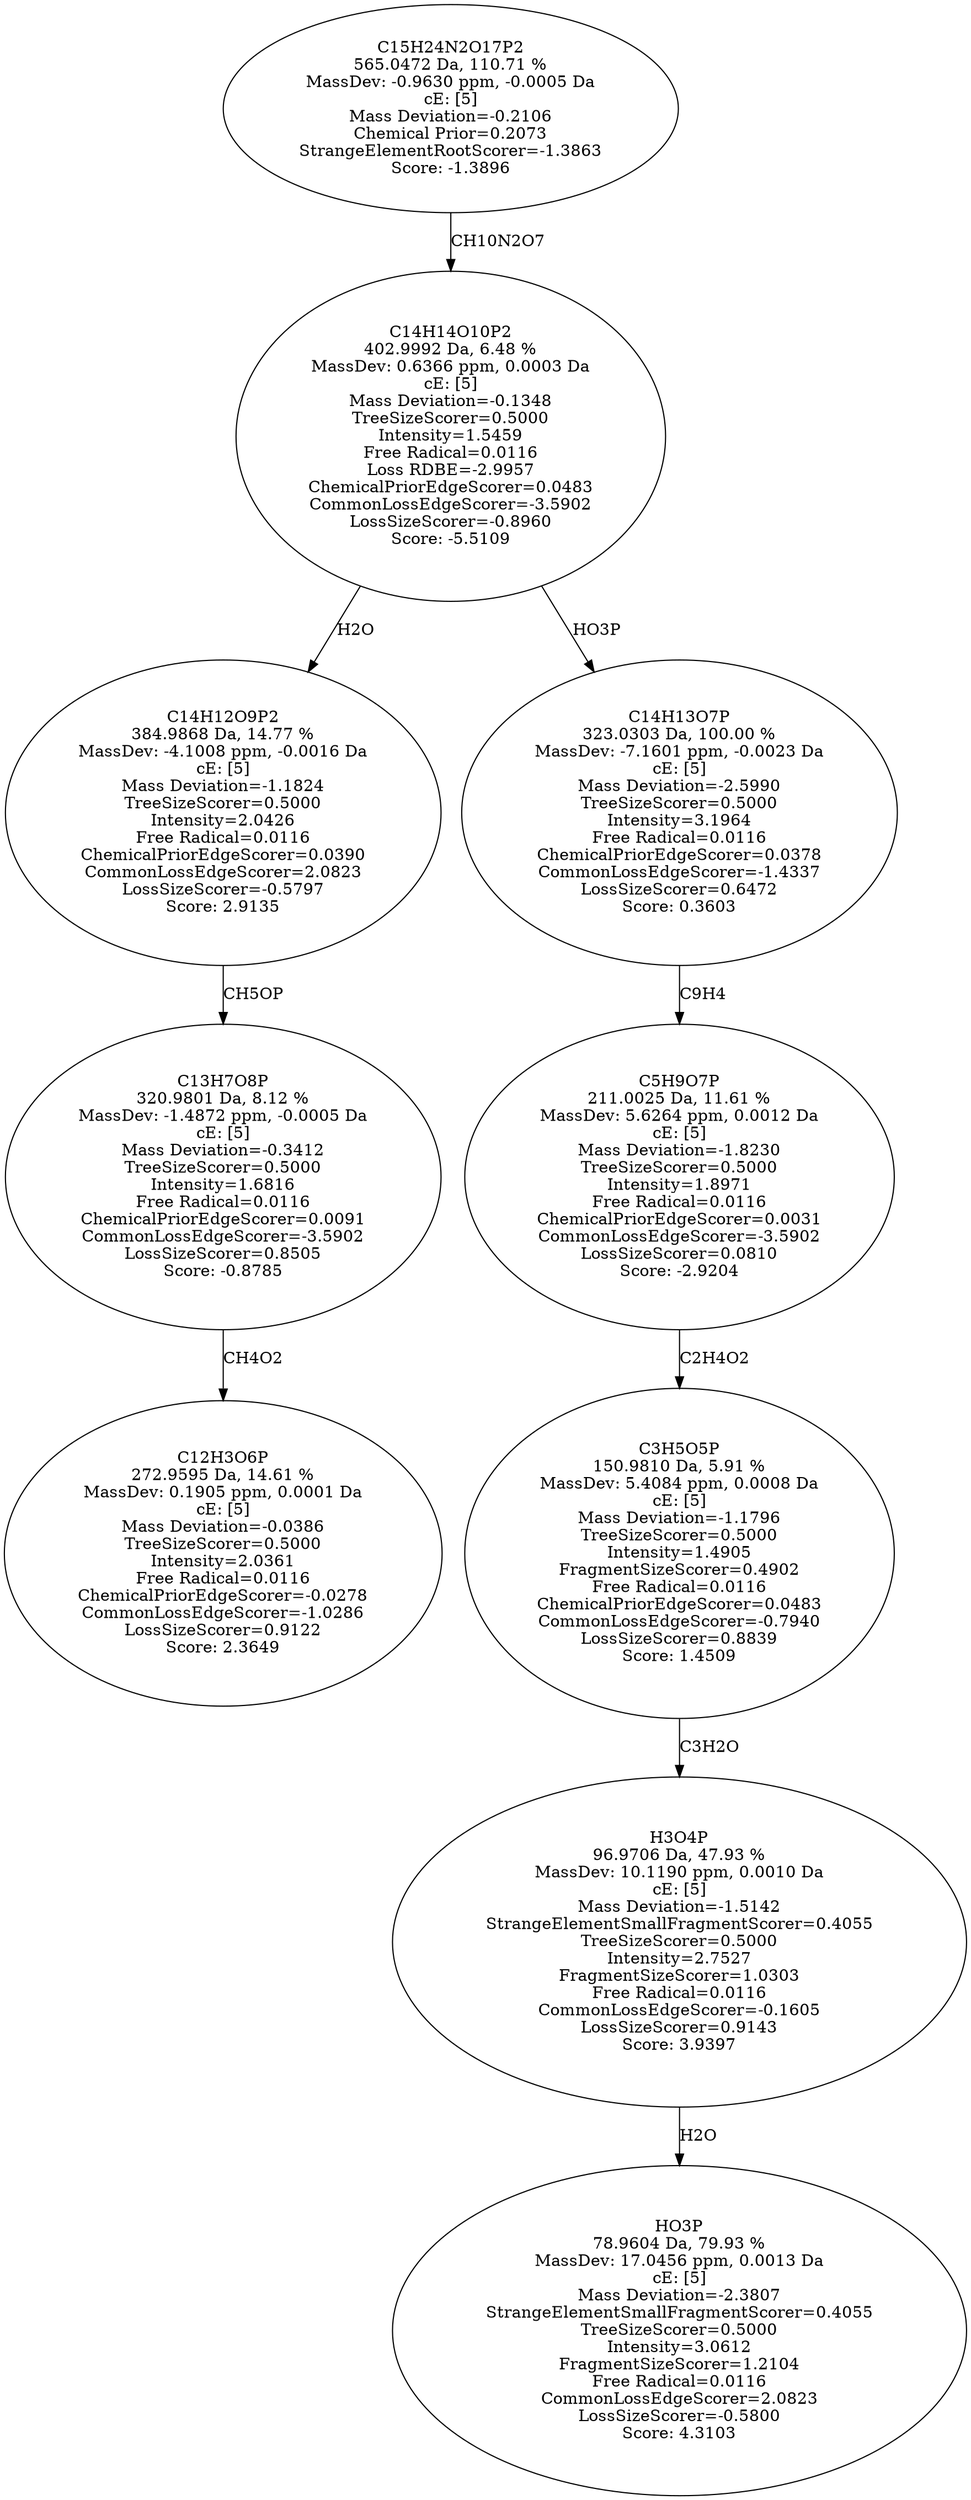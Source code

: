 strict digraph {
v1 [label="C12H3O6P\n272.9595 Da, 14.61 %\nMassDev: 0.1905 ppm, 0.0001 Da\ncE: [5]\nMass Deviation=-0.0386\nTreeSizeScorer=0.5000\nIntensity=2.0361\nFree Radical=0.0116\nChemicalPriorEdgeScorer=-0.0278\nCommonLossEdgeScorer=-1.0286\nLossSizeScorer=0.9122\nScore: 2.3649"];
v2 [label="C13H7O8P\n320.9801 Da, 8.12 %\nMassDev: -1.4872 ppm, -0.0005 Da\ncE: [5]\nMass Deviation=-0.3412\nTreeSizeScorer=0.5000\nIntensity=1.6816\nFree Radical=0.0116\nChemicalPriorEdgeScorer=0.0091\nCommonLossEdgeScorer=-3.5902\nLossSizeScorer=0.8505\nScore: -0.8785"];
v3 [label="C14H12O9P2\n384.9868 Da, 14.77 %\nMassDev: -4.1008 ppm, -0.0016 Da\ncE: [5]\nMass Deviation=-1.1824\nTreeSizeScorer=0.5000\nIntensity=2.0426\nFree Radical=0.0116\nChemicalPriorEdgeScorer=0.0390\nCommonLossEdgeScorer=2.0823\nLossSizeScorer=-0.5797\nScore: 2.9135"];
v4 [label="HO3P\n78.9604 Da, 79.93 %\nMassDev: 17.0456 ppm, 0.0013 Da\ncE: [5]\nMass Deviation=-2.3807\nStrangeElementSmallFragmentScorer=0.4055\nTreeSizeScorer=0.5000\nIntensity=3.0612\nFragmentSizeScorer=1.2104\nFree Radical=0.0116\nCommonLossEdgeScorer=2.0823\nLossSizeScorer=-0.5800\nScore: 4.3103"];
v5 [label="H3O4P\n96.9706 Da, 47.93 %\nMassDev: 10.1190 ppm, 0.0010 Da\ncE: [5]\nMass Deviation=-1.5142\nStrangeElementSmallFragmentScorer=0.4055\nTreeSizeScorer=0.5000\nIntensity=2.7527\nFragmentSizeScorer=1.0303\nFree Radical=0.0116\nCommonLossEdgeScorer=-0.1605\nLossSizeScorer=0.9143\nScore: 3.9397"];
v6 [label="C3H5O5P\n150.9810 Da, 5.91 %\nMassDev: 5.4084 ppm, 0.0008 Da\ncE: [5]\nMass Deviation=-1.1796\nTreeSizeScorer=0.5000\nIntensity=1.4905\nFragmentSizeScorer=0.4902\nFree Radical=0.0116\nChemicalPriorEdgeScorer=0.0483\nCommonLossEdgeScorer=-0.7940\nLossSizeScorer=0.8839\nScore: 1.4509"];
v7 [label="C5H9O7P\n211.0025 Da, 11.61 %\nMassDev: 5.6264 ppm, 0.0012 Da\ncE: [5]\nMass Deviation=-1.8230\nTreeSizeScorer=0.5000\nIntensity=1.8971\nFree Radical=0.0116\nChemicalPriorEdgeScorer=0.0031\nCommonLossEdgeScorer=-3.5902\nLossSizeScorer=0.0810\nScore: -2.9204"];
v8 [label="C14H13O7P\n323.0303 Da, 100.00 %\nMassDev: -7.1601 ppm, -0.0023 Da\ncE: [5]\nMass Deviation=-2.5990\nTreeSizeScorer=0.5000\nIntensity=3.1964\nFree Radical=0.0116\nChemicalPriorEdgeScorer=0.0378\nCommonLossEdgeScorer=-1.4337\nLossSizeScorer=0.6472\nScore: 0.3603"];
v9 [label="C14H14O10P2\n402.9992 Da, 6.48 %\nMassDev: 0.6366 ppm, 0.0003 Da\ncE: [5]\nMass Deviation=-0.1348\nTreeSizeScorer=0.5000\nIntensity=1.5459\nFree Radical=0.0116\nLoss RDBE=-2.9957\nChemicalPriorEdgeScorer=0.0483\nCommonLossEdgeScorer=-3.5902\nLossSizeScorer=-0.8960\nScore: -5.5109"];
v10 [label="C15H24N2O17P2\n565.0472 Da, 110.71 %\nMassDev: -0.9630 ppm, -0.0005 Da\ncE: [5]\nMass Deviation=-0.2106\nChemical Prior=0.2073\nStrangeElementRootScorer=-1.3863\nScore: -1.3896"];
v2 -> v1 [label="CH4O2"];
v3 -> v2 [label="CH5OP"];
v9 -> v3 [label="H2O"];
v5 -> v4 [label="H2O"];
v6 -> v5 [label="C3H2O"];
v7 -> v6 [label="C2H4O2"];
v8 -> v7 [label="C9H4"];
v9 -> v8 [label="HO3P"];
v10 -> v9 [label="CH10N2O7"];
}